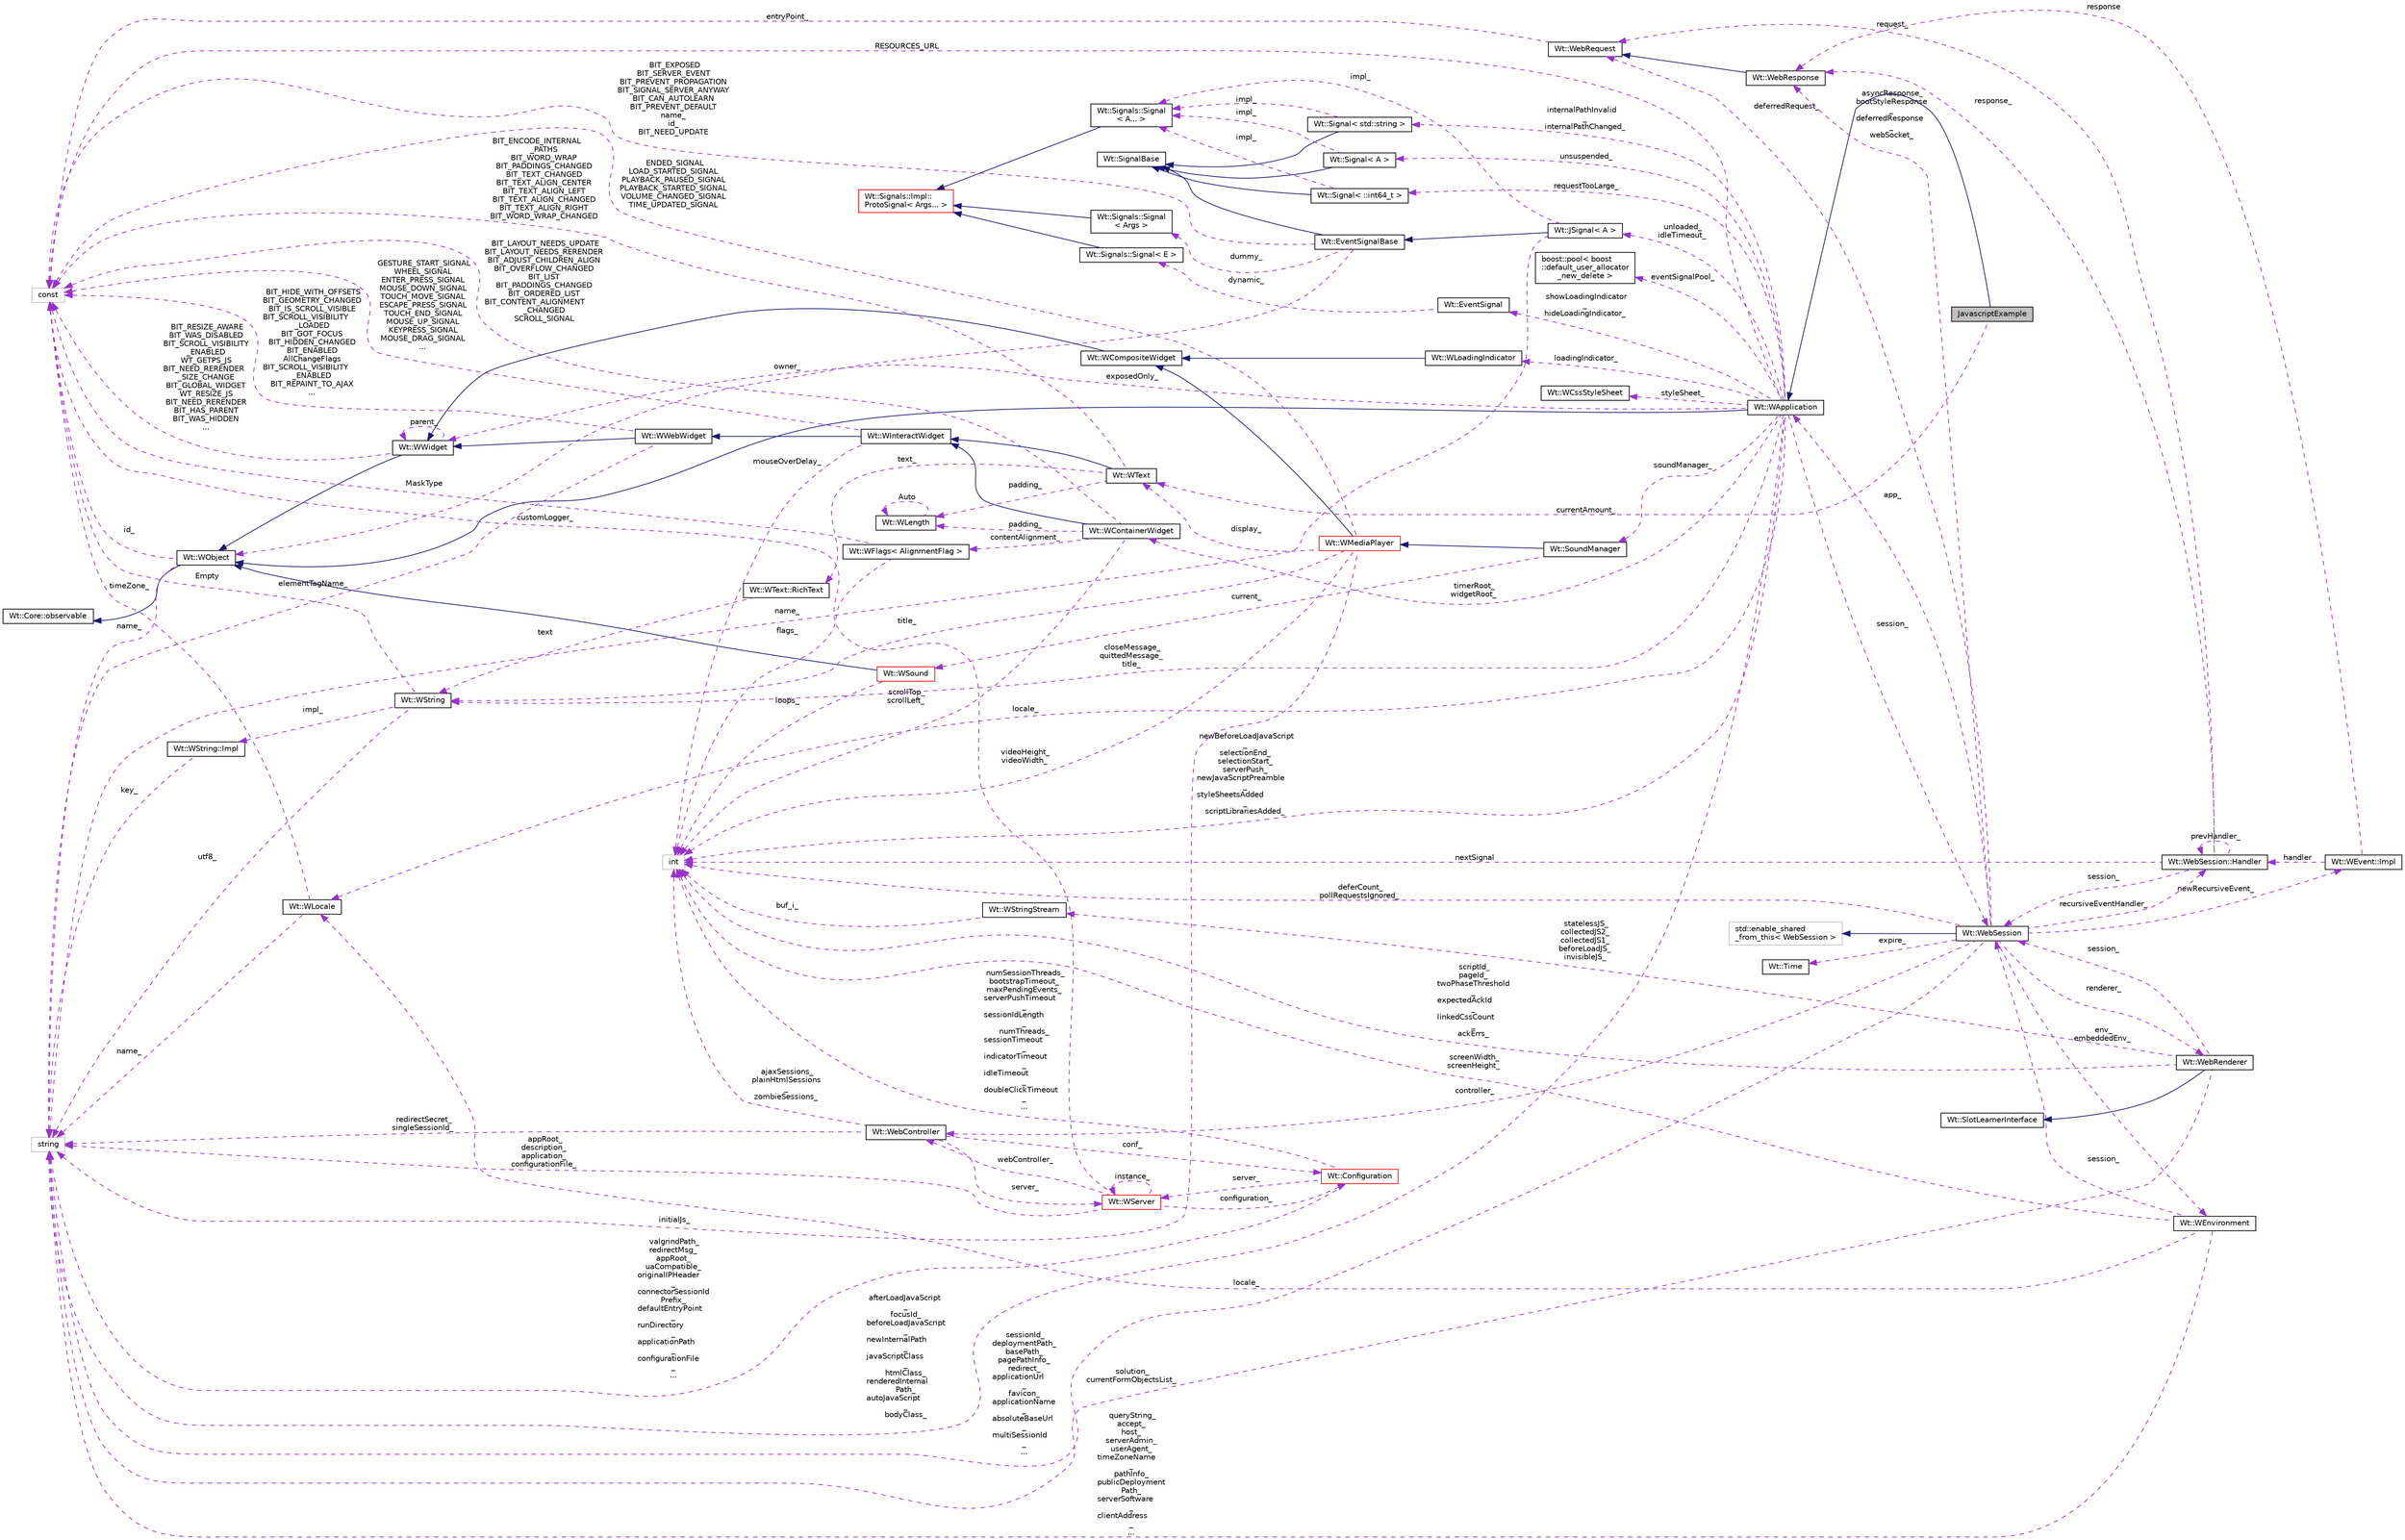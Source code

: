 digraph "JavascriptExample"
{
 // LATEX_PDF_SIZE
  edge [fontname="Helvetica",fontsize="10",labelfontname="Helvetica",labelfontsize="10"];
  node [fontname="Helvetica",fontsize="10",shape=record];
  rankdir="LR";
  Node1 [label="JavascriptExample",height=0.2,width=0.4,color="black", fillcolor="grey75", style="filled", fontcolor="black",tooltip="An example showing how to interact custom JavaScript with Wt stuff."];
  Node2 -> Node1 [dir="back",color="midnightblue",fontsize="10",style="solid",fontname="Helvetica"];
  Node2 [label="Wt::WApplication",height=0.2,width=0.4,color="black", fillcolor="white", style="filled",URL="$classWt_1_1WApplication.html",tooltip="Represents an application instance for a single session."];
  Node3 -> Node2 [dir="back",color="midnightblue",fontsize="10",style="solid",fontname="Helvetica"];
  Node3 [label="Wt::WObject",height=0.2,width=0.4,color="black", fillcolor="white", style="filled",URL="$classWt_1_1WObject.html",tooltip="A base class for objects that participate in the signal/slot system."];
  Node4 -> Node3 [dir="back",color="midnightblue",fontsize="10",style="solid",fontname="Helvetica"];
  Node4 [label="Wt::Core::observable",height=0.2,width=0.4,color="black", fillcolor="white", style="filled",URL="$classWt_1_1Core_1_1observable.html",tooltip="A base class for objects whose life-time can be tracked."];
  Node5 -> Node3 [dir="back",color="darkorchid3",fontsize="10",style="dashed",label=" name_" ,fontname="Helvetica"];
  Node5 [label="string",height=0.2,width=0.4,color="grey75", fillcolor="white", style="filled",tooltip=" "];
  Node6 -> Node3 [dir="back",color="darkorchid3",fontsize="10",style="dashed",label=" id_" ,fontname="Helvetica"];
  Node6 [label="const",height=0.2,width=0.4,color="grey75", fillcolor="white", style="filled",tooltip=" "];
  Node7 -> Node2 [dir="back",color="darkorchid3",fontsize="10",style="dashed",label=" timerRoot_\nwidgetRoot_" ,fontname="Helvetica"];
  Node7 [label="Wt::WContainerWidget",height=0.2,width=0.4,color="black", fillcolor="white", style="filled",URL="$classWt_1_1WContainerWidget.html",tooltip="A widget that holds and manages child widgets."];
  Node8 -> Node7 [dir="back",color="midnightblue",fontsize="10",style="solid",fontname="Helvetica"];
  Node8 [label="Wt::WInteractWidget",height=0.2,width=0.4,color="black", fillcolor="white", style="filled",URL="$classWt_1_1WInteractWidget.html",tooltip="An abstract widget that can receive user-interface interaction."];
  Node9 -> Node8 [dir="back",color="midnightblue",fontsize="10",style="solid",fontname="Helvetica"];
  Node9 [label="Wt::WWebWidget",height=0.2,width=0.4,color="black", fillcolor="white", style="filled",URL="$classWt_1_1WWebWidget.html",tooltip="A base class for widgets with an HTML counterpart."];
  Node10 -> Node9 [dir="back",color="midnightblue",fontsize="10",style="solid",fontname="Helvetica"];
  Node10 [label="Wt::WWidget",height=0.2,width=0.4,color="black", fillcolor="white", style="filled",URL="$classWt_1_1WWidget.html",tooltip="The abstract base class for a user-interface component."];
  Node3 -> Node10 [dir="back",color="midnightblue",fontsize="10",style="solid",fontname="Helvetica"];
  Node10 -> Node10 [dir="back",color="darkorchid3",fontsize="10",style="dashed",label=" parent_" ,fontname="Helvetica"];
  Node6 -> Node10 [dir="back",color="darkorchid3",fontsize="10",style="dashed",label=" BIT_RESIZE_AWARE\nBIT_WAS_DISABLED\nBIT_SCROLL_VISIBILITY\l_ENABLED\nWT_GETPS_JS\nBIT_NEED_RERENDER\l_SIZE_CHANGE\nBIT_GLOBAL_WIDGET\nWT_RESIZE_JS\nBIT_NEED_RERENDER\nBIT_HAS_PARENT\nBIT_WAS_HIDDEN\n..." ,fontname="Helvetica"];
  Node5 -> Node9 [dir="back",color="darkorchid3",fontsize="10",style="dashed",label=" elementTagName_" ,fontname="Helvetica"];
  Node6 -> Node9 [dir="back",color="darkorchid3",fontsize="10",style="dashed",label=" BIT_HIDE_WITH_OFFSETS\nBIT_GEOMETRY_CHANGED\nBIT_IS_SCROLL_VISIBLE\nBIT_SCROLL_VISIBILITY\l_LOADED\nBIT_GOT_FOCUS\nBIT_HIDDEN_CHANGED\nBIT_ENABLED\nAllChangeFlags\nBIT_SCROLL_VISIBILITY\l_ENABLED\nBIT_REPAINT_TO_AJAX\n..." ,fontname="Helvetica"];
  Node11 -> Node8 [dir="back",color="darkorchid3",fontsize="10",style="dashed",label=" mouseOverDelay_" ,fontname="Helvetica"];
  Node11 [label="int",height=0.2,width=0.4,color="grey75", fillcolor="white", style="filled",tooltip=" "];
  Node6 -> Node8 [dir="back",color="darkorchid3",fontsize="10",style="dashed",label=" GESTURE_START_SIGNAL\nWHEEL_SIGNAL\nENTER_PRESS_SIGNAL\nMOUSE_DOWN_SIGNAL\nTOUCH_MOVE_SIGNAL\nESCAPE_PRESS_SIGNAL\nTOUCH_END_SIGNAL\nMOUSE_UP_SIGNAL\nKEYPRESS_SIGNAL\nMOUSE_DRAG_SIGNAL\n..." ,fontname="Helvetica"];
  Node11 -> Node7 [dir="back",color="darkorchid3",fontsize="10",style="dashed",label=" scrollTop_\nscrollLeft_" ,fontname="Helvetica"];
  Node12 -> Node7 [dir="back",color="darkorchid3",fontsize="10",style="dashed",label=" contentAlignment_" ,fontname="Helvetica"];
  Node12 [label="Wt::WFlags\< AlignmentFlag \>",height=0.2,width=0.4,color="black", fillcolor="white", style="filled",URL="$classWt_1_1WFlags.html",tooltip=" "];
  Node11 -> Node12 [dir="back",color="darkorchid3",fontsize="10",style="dashed",label=" flags_" ,fontname="Helvetica"];
  Node6 -> Node12 [dir="back",color="darkorchid3",fontsize="10",style="dashed",label=" MaskType" ,fontname="Helvetica"];
  Node13 -> Node7 [dir="back",color="darkorchid3",fontsize="10",style="dashed",label=" padding_" ,fontname="Helvetica"];
  Node13 [label="Wt::WLength",height=0.2,width=0.4,color="black", fillcolor="white", style="filled",URL="$classWt_1_1WLength.html",tooltip="A value class that describes a CSS length."];
  Node13 -> Node13 [dir="back",color="darkorchid3",fontsize="10",style="dashed",label=" Auto" ,fontname="Helvetica"];
  Node6 -> Node7 [dir="back",color="darkorchid3",fontsize="10",style="dashed",label=" BIT_LAYOUT_NEEDS_UPDATE\nBIT_LAYOUT_NEEDS_RERENDER\nBIT_ADJUST_CHILDREN_ALIGN\nBIT_OVERFLOW_CHANGED\nBIT_LIST\nBIT_PADDINGS_CHANGED\nBIT_ORDERED_LIST\nBIT_CONTENT_ALIGNMENT\l_CHANGED\nSCROLL_SIGNAL" ,fontname="Helvetica"];
  Node14 -> Node2 [dir="back",color="darkorchid3",fontsize="10",style="dashed",label=" unsuspended_" ,fontname="Helvetica"];
  Node14 [label="Wt::Signal\< A \>",height=0.2,width=0.4,color="black", fillcolor="white", style="filled",URL="$classWt_1_1Signal.html",tooltip="A signal that propagates events to listeners."];
  Node15 -> Node14 [dir="back",color="midnightblue",fontsize="10",style="solid",fontname="Helvetica"];
  Node15 [label="Wt::SignalBase",height=0.2,width=0.4,color="black", fillcolor="white", style="filled",URL="$classWt_1_1SignalBase.html",tooltip="Abstract base class of a signal."];
  Node16 -> Node14 [dir="back",color="darkorchid3",fontsize="10",style="dashed",label=" impl_" ,fontname="Helvetica"];
  Node16 [label="Wt::Signals::Signal\l\< A... \>",height=0.2,width=0.4,color="black", fillcolor="white", style="filled",URL="$structWt_1_1Signals_1_1Signal.html",tooltip=" "];
  Node17 -> Node16 [dir="back",color="midnightblue",fontsize="10",style="solid",fontname="Helvetica"];
  Node17 [label="Wt::Signals::Impl::\lProtoSignal\< Args... \>",height=0.2,width=0.4,color="red", fillcolor="white", style="filled",URL="$classWt_1_1Signals_1_1Impl_1_1ProtoSignal.html",tooltip=" "];
  Node23 -> Node2 [dir="back",color="darkorchid3",fontsize="10",style="dashed",label=" session_" ,fontname="Helvetica"];
  Node23 [label="Wt::WebSession",height=0.2,width=0.4,color="black", fillcolor="white", style="filled",URL="$classWt_1_1WebSession.html",tooltip=" "];
  Node24 -> Node23 [dir="back",color="midnightblue",fontsize="10",style="solid",fontname="Helvetica"];
  Node24 [label="std::enable_shared\l_from_this\< WebSession \>",height=0.2,width=0.4,color="grey75", fillcolor="white", style="filled",tooltip=" "];
  Node2 -> Node23 [dir="back",color="darkorchid3",fontsize="10",style="dashed",label=" app_" ,fontname="Helvetica"];
  Node25 -> Node23 [dir="back",color="darkorchid3",fontsize="10",style="dashed",label=" env_\nembeddedEnv_" ,fontname="Helvetica"];
  Node25 [label="Wt::WEnvironment",height=0.2,width=0.4,color="black", fillcolor="white", style="filled",URL="$classWt_1_1WEnvironment.html",tooltip="A class that captures information on the application environment."];
  Node23 -> Node25 [dir="back",color="darkorchid3",fontsize="10",style="dashed",label=" session_" ,fontname="Helvetica"];
  Node26 -> Node25 [dir="back",color="darkorchid3",fontsize="10",style="dashed",label=" locale_" ,fontname="Helvetica"];
  Node26 [label="Wt::WLocale",height=0.2,width=0.4,color="black", fillcolor="white", style="filled",URL="$classWt_1_1WLocale.html",tooltip="A locale."];
  Node5 -> Node26 [dir="back",color="darkorchid3",fontsize="10",style="dashed",label=" name_" ,fontname="Helvetica"];
  Node6 -> Node26 [dir="back",color="darkorchid3",fontsize="10",style="dashed",label=" timeZone_" ,fontname="Helvetica"];
  Node11 -> Node25 [dir="back",color="darkorchid3",fontsize="10",style="dashed",label=" screenWidth_\nscreenHeight_" ,fontname="Helvetica"];
  Node5 -> Node25 [dir="back",color="darkorchid3",fontsize="10",style="dashed",label=" queryString_\naccept_\nhost_\nserverAdmin_\nuserAgent_\ntimeZoneName\l_\npathInfo_\npublicDeployment\lPath_\nserverSoftware\l_\nclientAddress\l_\n..." ,fontname="Helvetica"];
  Node27 -> Node23 [dir="back",color="darkorchid3",fontsize="10",style="dashed",label=" deferredRequest_" ,fontname="Helvetica"];
  Node27 [label="Wt::WebRequest",height=0.2,width=0.4,color="black", fillcolor="white", style="filled",URL="$classWt_1_1WebRequest.html",tooltip=" "];
  Node6 -> Node27 [dir="back",color="darkorchid3",fontsize="10",style="dashed",label=" entryPoint_" ,fontname="Helvetica"];
  Node28 -> Node23 [dir="back",color="darkorchid3",fontsize="10",style="dashed",label=" renderer_" ,fontname="Helvetica"];
  Node28 [label="Wt::WebRenderer",height=0.2,width=0.4,color="black", fillcolor="white", style="filled",URL="$classWt_1_1WebRenderer.html",tooltip=" "];
  Node29 -> Node28 [dir="back",color="midnightblue",fontsize="10",style="solid",fontname="Helvetica"];
  Node29 [label="Wt::SlotLearnerInterface",height=0.2,width=0.4,color="black", fillcolor="white", style="filled",URL="$classWt_1_1SlotLearnerInterface.html",tooltip=" "];
  Node23 -> Node28 [dir="back",color="darkorchid3",fontsize="10",style="dashed",label=" session_" ,fontname="Helvetica"];
  Node11 -> Node28 [dir="back",color="darkorchid3",fontsize="10",style="dashed",label=" scriptId_\npageId_\ntwoPhaseThreshold\l_\nexpectedAckId\l_\nlinkedCssCount\l_\nackErrs_" ,fontname="Helvetica"];
  Node5 -> Node28 [dir="back",color="darkorchid3",fontsize="10",style="dashed",label=" solution_\ncurrentFormObjectsList_" ,fontname="Helvetica"];
  Node30 -> Node28 [dir="back",color="darkorchid3",fontsize="10",style="dashed",label=" statelessJS_\ncollectedJS2_\ncollectedJS1_\nbeforeLoadJS_\ninvisibleJS_" ,fontname="Helvetica"];
  Node30 [label="Wt::WStringStream",height=0.2,width=0.4,color="black", fillcolor="white", style="filled",URL="$classWt_1_1WStringStream.html",tooltip=" "];
  Node11 -> Node30 [dir="back",color="darkorchid3",fontsize="10",style="dashed",label=" buf_i_" ,fontname="Helvetica"];
  Node31 -> Node23 [dir="back",color="darkorchid3",fontsize="10",style="dashed",label=" newRecursiveEvent_" ,fontname="Helvetica"];
  Node31 [label="Wt::WEvent::Impl",height=0.2,width=0.4,color="black", fillcolor="white", style="filled",URL="$structWt_1_1WEvent_1_1Impl.html",tooltip=" "];
  Node32 -> Node31 [dir="back",color="darkorchid3",fontsize="10",style="dashed",label=" response" ,fontname="Helvetica"];
  Node32 [label="Wt::WebResponse",height=0.2,width=0.4,color="black", fillcolor="white", style="filled",URL="$classWt_1_1WebResponse.html",tooltip=" "];
  Node27 -> Node32 [dir="back",color="midnightblue",fontsize="10",style="solid",fontname="Helvetica"];
  Node33 -> Node31 [dir="back",color="darkorchid3",fontsize="10",style="dashed",label=" handler" ,fontname="Helvetica"];
  Node33 [label="Wt::WebSession::Handler",height=0.2,width=0.4,color="black", fillcolor="white", style="filled",URL="$classWt_1_1WebSession_1_1Handler.html",tooltip=" "];
  Node27 -> Node33 [dir="back",color="darkorchid3",fontsize="10",style="dashed",label=" request_" ,fontname="Helvetica"];
  Node23 -> Node33 [dir="back",color="darkorchid3",fontsize="10",style="dashed",label=" session_" ,fontname="Helvetica"];
  Node32 -> Node33 [dir="back",color="darkorchid3",fontsize="10",style="dashed",label=" response_" ,fontname="Helvetica"];
  Node11 -> Node33 [dir="back",color="darkorchid3",fontsize="10",style="dashed",label=" nextSignal" ,fontname="Helvetica"];
  Node33 -> Node33 [dir="back",color="darkorchid3",fontsize="10",style="dashed",label=" prevHandler_" ,fontname="Helvetica"];
  Node34 -> Node23 [dir="back",color="darkorchid3",fontsize="10",style="dashed",label=" expire_" ,fontname="Helvetica"];
  Node34 [label="Wt::Time",height=0.2,width=0.4,color="black", fillcolor="white", style="filled",URL="$classWt_1_1Time.html",tooltip=" "];
  Node35 -> Node23 [dir="back",color="darkorchid3",fontsize="10",style="dashed",label=" controller_" ,fontname="Helvetica"];
  Node35 [label="Wt::WebController",height=0.2,width=0.4,color="black", fillcolor="white", style="filled",URL="$classWt_1_1WebController.html",tooltip=" "];
  Node36 -> Node35 [dir="back",color="darkorchid3",fontsize="10",style="dashed",label=" conf_" ,fontname="Helvetica"];
  Node36 [label="Wt::Configuration",height=0.2,width=0.4,color="red", fillcolor="white", style="filled",URL="$classWt_1_1Configuration.html",tooltip=" "];
  Node38 -> Node36 [dir="back",color="darkorchid3",fontsize="10",style="dashed",label=" server_" ,fontname="Helvetica"];
  Node38 [label="Wt::WServer",height=0.2,width=0.4,color="red", fillcolor="white", style="filled",URL="$classWt_1_1WServer.html",tooltip="A class encapsulating a web application server."];
  Node36 -> Node38 [dir="back",color="darkorchid3",fontsize="10",style="dashed",label=" configuration_" ,fontname="Helvetica"];
  Node38 -> Node38 [dir="back",color="darkorchid3",fontsize="10",style="dashed",label=" instance_" ,fontname="Helvetica"];
  Node35 -> Node38 [dir="back",color="darkorchid3",fontsize="10",style="dashed",label=" webController_" ,fontname="Helvetica"];
  Node5 -> Node38 [dir="back",color="darkorchid3",fontsize="10",style="dashed",label=" appRoot_\ndescription_\napplication_\nconfigurationFile_" ,fontname="Helvetica"];
  Node6 -> Node38 [dir="back",color="darkorchid3",fontsize="10",style="dashed",label=" customLogger_" ,fontname="Helvetica"];
  Node11 -> Node36 [dir="back",color="darkorchid3",fontsize="10",style="dashed",label=" numSessionThreads_\nbootstrapTimeout_\nmaxPendingEvents_\nserverPushTimeout\l_\nsessionIdLength\l_\nnumThreads_\nsessionTimeout\l_\nindicatorTimeout\l_\nidleTimeout\l_\ndoubleClickTimeout\l_\n..." ,fontname="Helvetica"];
  Node5 -> Node36 [dir="back",color="darkorchid3",fontsize="10",style="dashed",label=" valgrindPath_\nredirectMsg_\nappRoot_\nuaCompatible_\noriginalIPHeader\l_\nconnectorSessionId\lPrefix_\ndefaultEntryPoint\l_\nrunDirectory\l_\napplicationPath\l_\nconfigurationFile\l_\n..." ,fontname="Helvetica"];
  Node38 -> Node35 [dir="back",color="darkorchid3",fontsize="10",style="dashed",label=" server_" ,fontname="Helvetica"];
  Node11 -> Node35 [dir="back",color="darkorchid3",fontsize="10",style="dashed",label=" ajaxSessions_\nplainHtmlSessions\l_\nzombieSessions_" ,fontname="Helvetica"];
  Node5 -> Node35 [dir="back",color="darkorchid3",fontsize="10",style="dashed",label=" redirectSecret_\nsingleSessionId_" ,fontname="Helvetica"];
  Node32 -> Node23 [dir="back",color="darkorchid3",fontsize="10",style="dashed",label=" asyncResponse_\nbootStyleResponse\l_\ndeferredResponse\l_\nwebSocket_" ,fontname="Helvetica"];
  Node11 -> Node23 [dir="back",color="darkorchid3",fontsize="10",style="dashed",label=" deferCount_\npollRequestsIgnored_" ,fontname="Helvetica"];
  Node5 -> Node23 [dir="back",color="darkorchid3",fontsize="10",style="dashed",label=" sessionId_\ndeploymentPath_\nbasePath_\npagePathInfo_\nredirect_\napplicationUrl\l_\nfavicon_\napplicationName\l_\nabsoluteBaseUrl\l_\nmultiSessionId\l_\n..." ,fontname="Helvetica"];
  Node33 -> Node23 [dir="back",color="darkorchid3",fontsize="10",style="dashed",label=" recursiveEventHandler_" ,fontname="Helvetica"];
  Node42 -> Node2 [dir="back",color="darkorchid3",fontsize="10",style="dashed",label=" closeMessage_\nquittedMessage_\ntitle_" ,fontname="Helvetica"];
  Node42 [label="Wt::WString",height=0.2,width=0.4,color="black", fillcolor="white", style="filled",URL="$classWt_1_1WString.html",tooltip="A value class which describes a locale-aware unicode string."];
  Node43 -> Node42 [dir="back",color="darkorchid3",fontsize="10",style="dashed",label=" impl_" ,fontname="Helvetica"];
  Node43 [label="Wt::WString::Impl",height=0.2,width=0.4,color="black", fillcolor="white", style="filled",URL="$structWt_1_1WString_1_1Impl.html",tooltip=" "];
  Node5 -> Node43 [dir="back",color="darkorchid3",fontsize="10",style="dashed",label=" key_" ,fontname="Helvetica"];
  Node5 -> Node42 [dir="back",color="darkorchid3",fontsize="10",style="dashed",label=" utf8_" ,fontname="Helvetica"];
  Node6 -> Node42 [dir="back",color="darkorchid3",fontsize="10",style="dashed",label=" Empty" ,fontname="Helvetica"];
  Node44 -> Node2 [dir="back",color="darkorchid3",fontsize="10",style="dashed",label=" showLoadingIndicator\l_\nhideLoadingIndicator_" ,fontname="Helvetica"];
  Node44 [label="Wt::EventSignal",height=0.2,width=0.4,color="black", fillcolor="white", style="filled",URL="$classWt_1_1EventSignal.html",tooltip="A signal that conveys user-interface events."];
  Node45 -> Node44 [dir="back",color="darkorchid3",fontsize="10",style="dashed",label=" dynamic_" ,fontname="Helvetica"];
  Node45 [label="Wt::Signals::Signal\< E \>",height=0.2,width=0.4,color="black", fillcolor="white", style="filled",URL="$structWt_1_1Signals_1_1Signal.html",tooltip=" "];
  Node17 -> Node45 [dir="back",color="midnightblue",fontsize="10",style="solid",fontname="Helvetica"];
  Node46 -> Node2 [dir="back",color="darkorchid3",fontsize="10",style="dashed",label=" eventSignalPool_" ,fontname="Helvetica"];
  Node46 [label="boost::pool\< boost\l::default_user_allocator\l_new_delete \>",height=0.2,width=0.4,color="black", fillcolor="white", style="filled",URL="$classboost_1_1pool.html",tooltip=" "];
  Node26 -> Node2 [dir="back",color="darkorchid3",fontsize="10",style="dashed",label=" locale_" ,fontname="Helvetica"];
  Node47 -> Node2 [dir="back",color="darkorchid3",fontsize="10",style="dashed",label=" unloaded_\nidleTimeout_" ,fontname="Helvetica"];
  Node47 [label="Wt::JSignal\< A \>",height=0.2,width=0.4,color="black", fillcolor="white", style="filled",URL="$classWt_1_1JSignal.html",tooltip="A signal to relay JavaScript to C++ calls."];
  Node48 -> Node47 [dir="back",color="midnightblue",fontsize="10",style="solid",fontname="Helvetica"];
  Node48 [label="Wt::EventSignalBase",height=0.2,width=0.4,color="black", fillcolor="white", style="filled",URL="$classWt_1_1EventSignalBase.html",tooltip="Abstract base class of an event signal."];
  Node15 -> Node48 [dir="back",color="midnightblue",fontsize="10",style="solid",fontname="Helvetica"];
  Node3 -> Node48 [dir="back",color="darkorchid3",fontsize="10",style="dashed",label=" owner_" ,fontname="Helvetica"];
  Node49 -> Node48 [dir="back",color="darkorchid3",fontsize="10",style="dashed",label=" dummy_" ,fontname="Helvetica"];
  Node49 [label="Wt::Signals::Signal\l\< Args \>",height=0.2,width=0.4,color="black", fillcolor="white", style="filled",URL="$structWt_1_1Signals_1_1Signal.html",tooltip=" "];
  Node17 -> Node49 [dir="back",color="midnightblue",fontsize="10",style="solid",fontname="Helvetica"];
  Node6 -> Node48 [dir="back",color="darkorchid3",fontsize="10",style="dashed",label=" BIT_EXPOSED\nBIT_SERVER_EVENT\nBIT_PREVENT_PROPAGATION\nBIT_SIGNAL_SERVER_ANYWAY\nBIT_CAN_AUTOLEARN\nBIT_PREVENT_DEFAULT\nname_\nid_\nBIT_NEED_UPDATE" ,fontname="Helvetica"];
  Node5 -> Node47 [dir="back",color="darkorchid3",fontsize="10",style="dashed",label=" name_" ,fontname="Helvetica"];
  Node16 -> Node47 [dir="back",color="darkorchid3",fontsize="10",style="dashed",label=" impl_" ,fontname="Helvetica"];
  Node50 -> Node2 [dir="back",color="darkorchid3",fontsize="10",style="dashed",label=" loadingIndicator_" ,fontname="Helvetica"];
  Node50 [label="Wt::WLoadingIndicator",height=0.2,width=0.4,color="black", fillcolor="white", style="filled",URL="$classWt_1_1WLoadingIndicator.html",tooltip="An abstract interface for a loading indicator."];
  Node51 -> Node50 [dir="back",color="midnightblue",fontsize="10",style="solid",fontname="Helvetica"];
  Node51 [label="Wt::WCompositeWidget",height=0.2,width=0.4,color="black", fillcolor="white", style="filled",URL="$classWt_1_1WCompositeWidget.html",tooltip="A widget that hides the implementation of composite widgets."];
  Node10 -> Node51 [dir="back",color="midnightblue",fontsize="10",style="solid",fontname="Helvetica"];
  Node52 -> Node2 [dir="back",color="darkorchid3",fontsize="10",style="dashed",label=" styleSheet_" ,fontname="Helvetica"];
  Node52 [label="Wt::WCssStyleSheet",height=0.2,width=0.4,color="black", fillcolor="white", style="filled",URL="$classWt_1_1WCssStyleSheet.html",tooltip="A CSS style sheet."];
  Node53 -> Node2 [dir="back",color="darkorchid3",fontsize="10",style="dashed",label=" internalPathInvalid\l_\ninternalPathChanged_" ,fontname="Helvetica"];
  Node53 [label="Wt::Signal\< std::string \>",height=0.2,width=0.4,color="black", fillcolor="white", style="filled",URL="$classWt_1_1Signal.html",tooltip=" "];
  Node15 -> Node53 [dir="back",color="midnightblue",fontsize="10",style="solid",fontname="Helvetica"];
  Node16 -> Node53 [dir="back",color="darkorchid3",fontsize="10",style="dashed",label=" impl_" ,fontname="Helvetica"];
  Node54 -> Node2 [dir="back",color="darkorchid3",fontsize="10",style="dashed",label=" requestTooLarge_" ,fontname="Helvetica"];
  Node54 [label="Wt::Signal\< ::int64_t \>",height=0.2,width=0.4,color="black", fillcolor="white", style="filled",URL="$classWt_1_1Signal.html",tooltip=" "];
  Node15 -> Node54 [dir="back",color="midnightblue",fontsize="10",style="solid",fontname="Helvetica"];
  Node16 -> Node54 [dir="back",color="darkorchid3",fontsize="10",style="dashed",label=" impl_" ,fontname="Helvetica"];
  Node11 -> Node2 [dir="back",color="darkorchid3",fontsize="10",style="dashed",label=" newBeforeLoadJavaScript\l_\nselectionEnd_\nselectionStart_\nserverPush_\nnewJavaScriptPreamble\l_\nstyleSheetsAdded\l_\nscriptLibrariesAdded_" ,fontname="Helvetica"];
  Node55 -> Node2 [dir="back",color="darkorchid3",fontsize="10",style="dashed",label=" soundManager_" ,fontname="Helvetica"];
  Node55 [label="Wt::SoundManager",height=0.2,width=0.4,color="black", fillcolor="white", style="filled",URL="$classWt_1_1SoundManager.html",tooltip=" "];
  Node56 -> Node55 [dir="back",color="midnightblue",fontsize="10",style="solid",fontname="Helvetica"];
  Node56 [label="Wt::WMediaPlayer",height=0.2,width=0.4,color="red", fillcolor="white", style="filled",URL="$classWt_1_1WMediaPlayer.html",tooltip="A media player."];
  Node51 -> Node56 [dir="back",color="midnightblue",fontsize="10",style="solid",fontname="Helvetica"];
  Node42 -> Node56 [dir="back",color="darkorchid3",fontsize="10",style="dashed",label=" title_" ,fontname="Helvetica"];
  Node11 -> Node56 [dir="back",color="darkorchid3",fontsize="10",style="dashed",label=" videoHeight_\nvideoWidth_" ,fontname="Helvetica"];
  Node59 -> Node56 [dir="back",color="darkorchid3",fontsize="10",style="dashed",label=" display_" ,fontname="Helvetica"];
  Node59 [label="Wt::WText",height=0.2,width=0.4,color="black", fillcolor="white", style="filled",URL="$classWt_1_1WText.html",tooltip="A widget that renders (XHTML) text."];
  Node8 -> Node59 [dir="back",color="midnightblue",fontsize="10",style="solid",fontname="Helvetica"];
  Node60 -> Node59 [dir="back",color="darkorchid3",fontsize="10",style="dashed",label=" text_" ,fontname="Helvetica"];
  Node60 [label="Wt::WText::RichText",height=0.2,width=0.4,color="black", fillcolor="white", style="filled",URL="$structWt_1_1WText_1_1RichText.html",tooltip=" "];
  Node42 -> Node60 [dir="back",color="darkorchid3",fontsize="10",style="dashed",label=" text" ,fontname="Helvetica"];
  Node13 -> Node59 [dir="back",color="darkorchid3",fontsize="10",style="dashed",label=" padding_" ,fontname="Helvetica"];
  Node6 -> Node59 [dir="back",color="darkorchid3",fontsize="10",style="dashed",label=" BIT_ENCODE_INTERNAL\l_PATHS\nBIT_WORD_WRAP\nBIT_PADDINGS_CHANGED\nBIT_TEXT_CHANGED\nBIT_TEXT_ALIGN_CENTER\nBIT_TEXT_ALIGN_LEFT\nBIT_TEXT_ALIGN_CHANGED\nBIT_TEXT_ALIGN_RIGHT\nBIT_WORD_WRAP_CHANGED" ,fontname="Helvetica"];
  Node5 -> Node56 [dir="back",color="darkorchid3",fontsize="10",style="dashed",label=" initialJs_" ,fontname="Helvetica"];
  Node6 -> Node56 [dir="back",color="darkorchid3",fontsize="10",style="dashed",label=" ENDED_SIGNAL\nLOAD_STARTED_SIGNAL\nPLAYBACK_PAUSED_SIGNAL\nPLAYBACK_STARTED_SIGNAL\nVOLUME_CHANGED_SIGNAL\nTIME_UPDATED_SIGNAL" ,fontname="Helvetica"];
  Node64 -> Node55 [dir="back",color="darkorchid3",fontsize="10",style="dashed",label=" current_" ,fontname="Helvetica"];
  Node64 [label="Wt::WSound",height=0.2,width=0.4,color="red", fillcolor="white", style="filled",URL="$classWt_1_1WSound.html",tooltip="A value class to play a sound effect."];
  Node3 -> Node64 [dir="back",color="midnightblue",fontsize="10",style="solid",fontname="Helvetica"];
  Node11 -> Node64 [dir="back",color="darkorchid3",fontsize="10",style="dashed",label=" loops_" ,fontname="Helvetica"];
  Node10 -> Node2 [dir="back",color="darkorchid3",fontsize="10",style="dashed",label=" exposedOnly_" ,fontname="Helvetica"];
  Node5 -> Node2 [dir="back",color="darkorchid3",fontsize="10",style="dashed",label=" afterLoadJavaScript\l_\nfocusId_\nbeforeLoadJavaScript\l_\nnewInternalPath\l_\njavaScriptClass\l_\nhtmlClass_\nrenderedInternal\lPath_\nautoJavaScript\l_\nbodyClass_" ,fontname="Helvetica"];
  Node6 -> Node2 [dir="back",color="darkorchid3",fontsize="10",style="dashed",label=" RESOURCES_URL" ,fontname="Helvetica"];
  Node59 -> Node1 [dir="back",color="darkorchid3",fontsize="10",style="dashed",label=" currentAmount_" ,fontname="Helvetica"];
}
